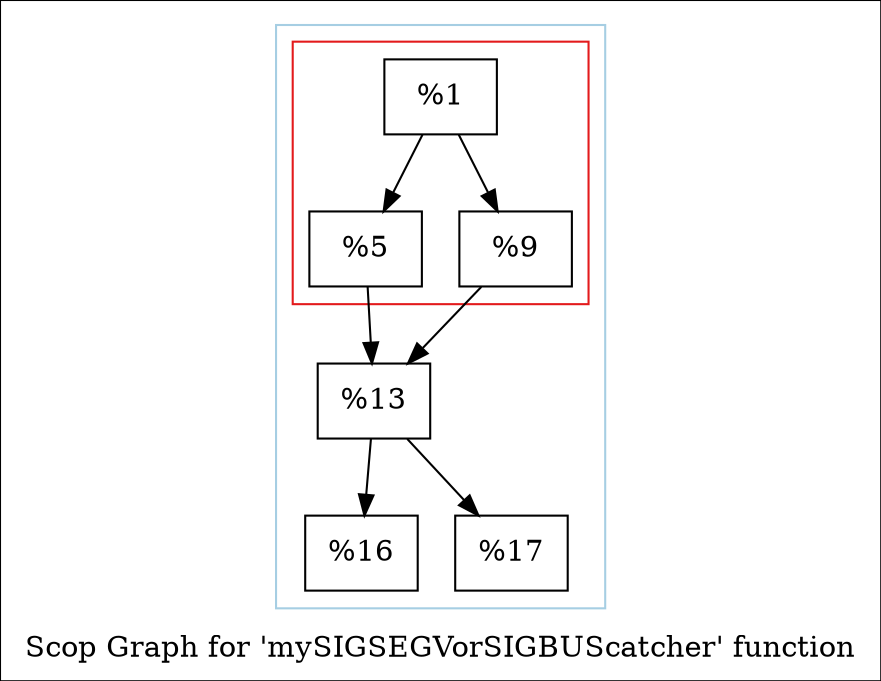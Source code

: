 digraph "Scop Graph for 'mySIGSEGVorSIGBUScatcher' function" {
	label="Scop Graph for 'mySIGSEGVorSIGBUScatcher' function";

	Node0x1838340 [shape=record,label="{%1}"];
	Node0x1838340 -> Node0x18457d0;
	Node0x1838340 -> Node0x18e04a0;
	Node0x18457d0 [shape=record,label="{%5}"];
	Node0x18457d0 -> Node0x1826380;
	Node0x1826380 [shape=record,label="{%13}"];
	Node0x1826380 -> Node0x18dde50;
	Node0x1826380 -> Node0x15dd880;
	Node0x18dde50 [shape=record,label="{%16}"];
	Node0x15dd880 [shape=record,label="{%17}"];
	Node0x18e04a0 [shape=record,label="{%9}"];
	Node0x18e04a0 -> Node0x1826380;
	colorscheme = "paired12"
        subgraph cluster_0x1924430 {
          label = "";
          style = solid;
          color = 1
          subgraph cluster_0x1958cb0 {
            label = "";
            style = solid;
            color = 6
            Node0x1838340;
            Node0x18457d0;
            Node0x18e04a0;
          }
          Node0x1826380;
          Node0x18dde50;
          Node0x15dd880;
        }
}
